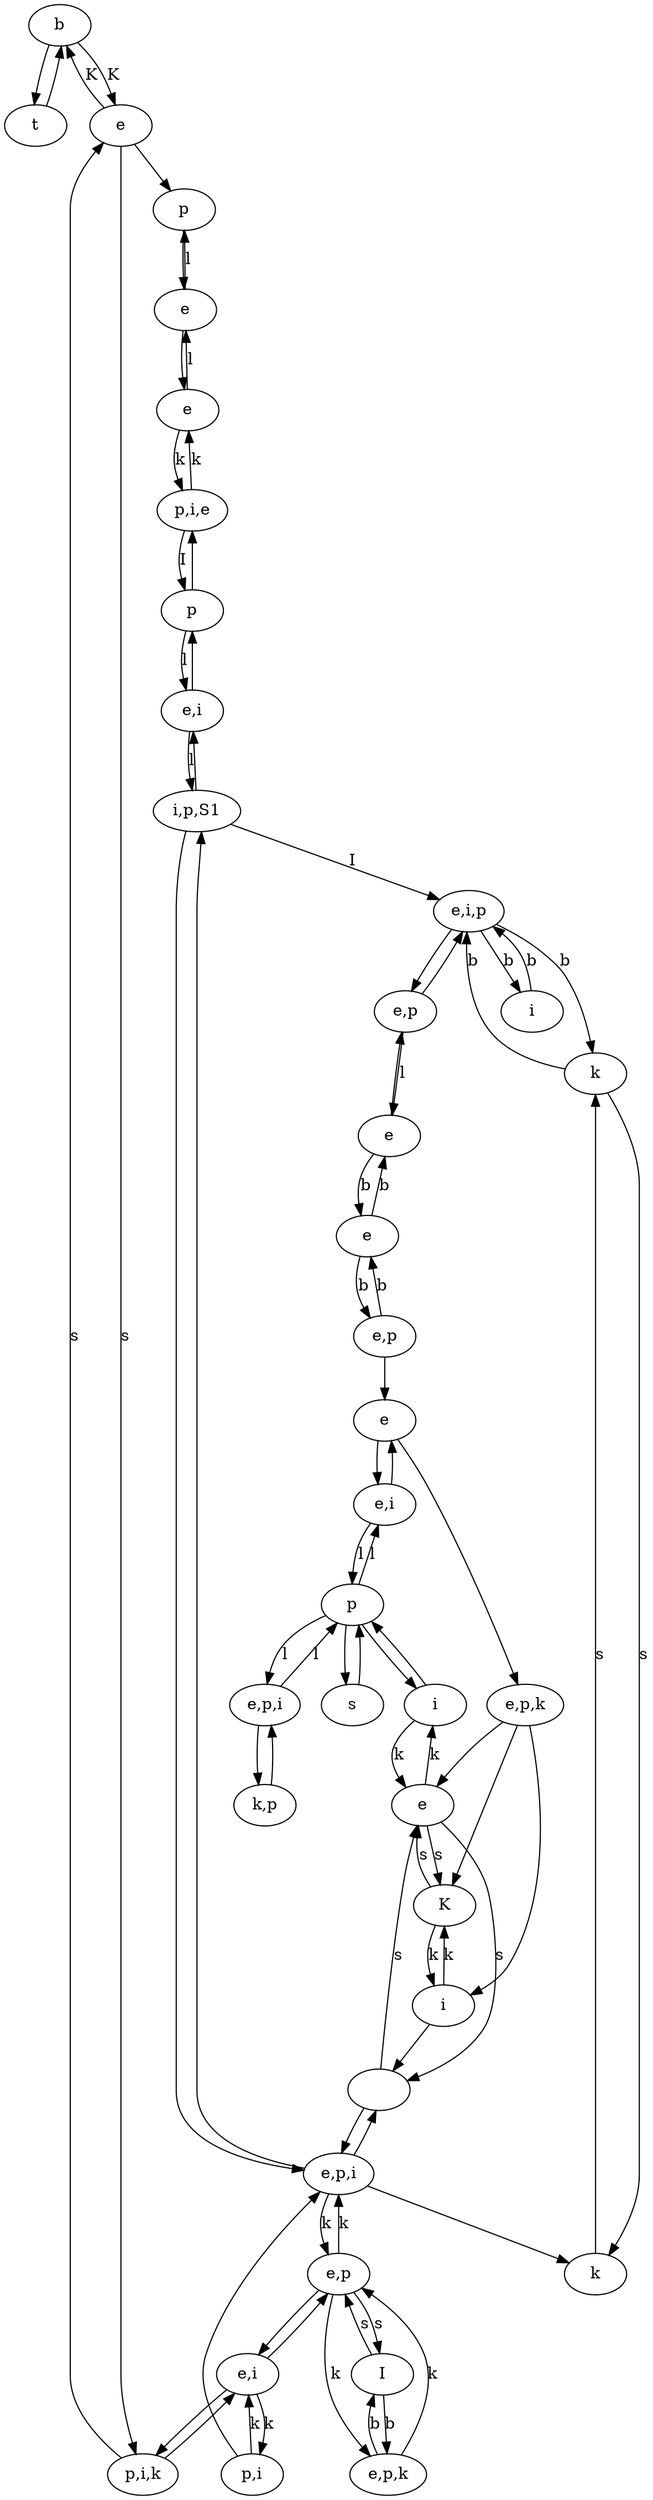 digraph {
0 [label="b"]
1 [label="t"]
2 [label="p,i,k"]
3 [label="e"]
4 [label="p"]
5 [label="p,i,e"]
6 [label="e"]
7 [label="e"]
8 [label=""]
9 [label="k"]
10 [label="I"]
11 [label="k"]
12 [label="s"]
13 [label="e,p,i"]
14 [label="p"]
15 [label="i"]
16 [label="e,i"]
17 [label="K"]
18 [label="e"]
19 [label="e,i,p"]
20 [label="e,p,i"]
21 [label="i"]
22 [label="i,p,S1"]
23 [label="p,i"]
24 [label="e,i"]
25 [label="e,p,k"]
26 [label="e,p"]
27 [label="p"]
28 [label="e,i"]
29 [label="e"]
30 [label="e,p"]
31 [label="k,p"]
32 [label="i"]
33 [label="e,p,k"]
34 [label="e,p"]
35 [label="e"]
36 [label="e"]
12 -> 14 [label=""]
14 -> 12 [label=""]
14 -> 15 [label=""]
15 -> 14 [label=""]
28 -> 26 [label=""]
26 -> 28 [label=""]
14 -> 13 [label="l"]
13 -> 14 [label="l"]
14 -> 16 [label="l"]
16 -> 14 [label="l"]
15 -> 18 [label="k"]
18 -> 15 [label="k"]
18 -> 17 [label="s"]
17 -> 18 [label="s"]
18 -> 8 [label="s"]
8 -> 18 [label="s"]
11 -> 9 [label="s"]
9 -> 11 [label="s"]
26 -> 10 [label="s"]
10 -> 26 [label="s"]
26 -> 25 [label="k"]
25 -> 26 [label="k"]
28 -> 23 [label="k"]
23 -> 28 [label="k"]
19 -> 21 [label="b"]
21 -> 19 [label="b"]
19 -> 9 [label="b"]
9 -> 19 [label="b"]
10 -> 25 [label="b"]
25 -> 10 [label="b"]
24 -> 27 [label=""]
27 -> 24 [label="l"]
22 -> 24 [label=""]
24 -> 22 [label="l"]
22 -> 19 [label="I"]
8 -> 20 [label=""]
20 -> 8 [label=""]
20 -> 22 [label=""]
22 -> 20 [label=""]
20 -> 26 [label="k"]
26 -> 20 [label="k"]
20 -> 11 [label=""]
23 -> 20 [label=""]
13 -> 31 [label=""]
31 -> 13 [label=""]
16 -> 35 [label=""]
35 -> 16 [label=""]
30 -> 35 [label=""]
30 -> 29 [label="b"]
29 -> 30 [label="b"]
29 -> 36 [label="b"]
36 -> 29 [label="b"]
36 -> 34 [label=""]
34 -> 36 [label="l"]
35 -> 33 [label=""]
33 -> 32 [label=""]
32 -> 17 [label="k"]
17 -> 32 [label="k"]
33 -> 17 [label=""]
33 -> 18 [label=""]
19 -> 34 [label=""]
34 -> 19 [label=""]
5 -> 27 [label="I"]
27 -> 5 [label=""]
5 -> 7 [label="k"]
7 -> 5 [label="k"]
7 -> 6 [label="l"]
6 -> 7 [label=""]
6 -> 4 [label="l"]
4 -> 6 [label=""]
3 -> 4 [label=""]
2 -> 3 [label="s"]
3 -> 2 [label="s"]
3 -> 0 [label="K"]
0 -> 3 [label="K"]
0 -> 1 [label=""]
1 -> 0 [label=""]
2 -> 28 [label=""]
28 -> 2 [label=""]
32 -> 8 [label=""]
}
